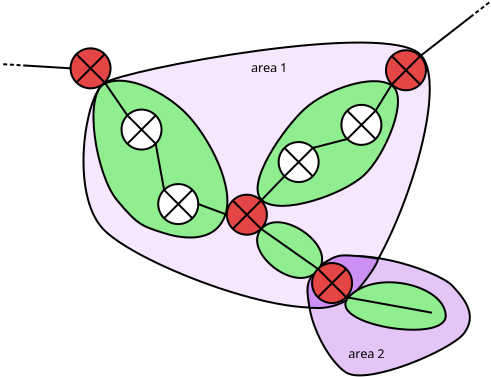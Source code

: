 <?xml version="1.0" encoding="UTF-8"?>
<dia:diagram xmlns:dia="http://www.lysator.liu.se/~alla/dia/">
  <dia:layer name="Hintergrund" visible="true" active="true">
    <dia:object type="Standard - Beziergon" version="0" id="O0">
      <dia:attribute name="obj_pos">
        <dia:point val="4.753,4.428"/>
      </dia:attribute>
      <dia:attribute name="obj_bb">
        <dia:rectangle val="3.661,2.355;21.075,15.711"/>
      </dia:attribute>
      <dia:attribute name="bez_points">
        <dia:point val="4.753,4.428"/>
        <dia:point val="5.719,3.774"/>
        <dia:point val="18.948,1.245"/>
        <dia:point val="20.582,3.035"/>
        <dia:point val="22.216,4.825"/>
        <dia:point val="18.953,13.895"/>
        <dia:point val="16.841,15.312"/>
        <dia:point val="14.728,16.728"/>
        <dia:point val="6.302,13.493"/>
        <dia:point val="4.668,11.703"/>
        <dia:point val="3.034,9.913"/>
        <dia:point val="3.787,5.081"/>
      </dia:attribute>
      <dia:attribute name="corner_types">
        <dia:enum val="155784968"/>
        <dia:enum val="0"/>
        <dia:enum val="0"/>
        <dia:enum val="0"/>
        <dia:enum val="0"/>
      </dia:attribute>
      <dia:attribute name="line_width">
        <dia:real val="0.1"/>
      </dia:attribute>
      <dia:attribute name="inner_color">
        <dia:color val="#f6e7ff"/>
      </dia:attribute>
      <dia:attribute name="show_background">
        <dia:boolean val="true"/>
      </dia:attribute>
    </dia:object>
    <dia:object type="Standard - Beziergon" version="0" id="O1">
      <dia:attribute name="obj_pos">
        <dia:point val="22.741,16.937"/>
      </dia:attribute>
      <dia:attribute name="obj_bb">
        <dia:rectangle val="14.908,13.033;23.08,19.099"/>
      </dia:attribute>
      <dia:attribute name="bez_points">
        <dia:point val="22.741,16.937"/>
        <dia:point val="22.117,17.778"/>
        <dia:point val="17.936,19.558"/>
        <dia:point val="16.856,18.91"/>
        <dia:point val="15.775,18.261"/>
        <dia:point val="14.128,15.041"/>
        <dia:point val="15.449,13.649"/>
        <dia:point val="16.769,12.256"/>
        <dia:point val="21.402,13.778"/>
        <dia:point val="22.146,14.558"/>
        <dia:point val="22.89,15.339"/>
        <dia:point val="23.365,16.097"/>
      </dia:attribute>
      <dia:attribute name="corner_types">
        <dia:enum val="0"/>
        <dia:enum val="0"/>
        <dia:enum val="0"/>
        <dia:enum val="0"/>
        <dia:enum val="0"/>
      </dia:attribute>
      <dia:attribute name="line_width">
        <dia:real val="0.1"/>
      </dia:attribute>
      <dia:attribute name="inner_color">
        <dia:color val="#e4c5f7"/>
      </dia:attribute>
      <dia:attribute name="show_background">
        <dia:boolean val="true"/>
      </dia:attribute>
    </dia:object>
    <dia:object type="Standard - Beziergon" version="0" id="O2">
      <dia:attribute name="obj_pos">
        <dia:point val="15.507,13.644"/>
      </dia:attribute>
      <dia:attribute name="obj_bb">
        <dia:rectangle val="14.858,12.996;18.482,15.73"/>
      </dia:attribute>
      <dia:attribute name="bez_points">
        <dia:point val="15.507,13.644"/>
        <dia:point val="16.227,12.996"/>
        <dia:point val="16.605,13.035"/>
        <dia:point val="17.036,13.055"/>
        <dia:point val="17.467,13.075"/>
        <dia:point val="18.229,13.159"/>
        <dia:point val="18.413,13.215"/>
        <dia:point val="18.597,13.271"/>
        <dia:point val="17.399,14.99"/>
        <dia:point val="16.81,15.326"/>
        <dia:point val="16.221,15.663"/>
        <dia:point val="15.539,15.703"/>
        <dia:point val="15.259,15.672"/>
        <dia:point val="14.979,15.64"/>
        <dia:point val="15.03,15.822"/>
        <dia:point val="14.958,15.294"/>
        <dia:point val="14.886,14.766"/>
        <dia:point val="14.787,14.292"/>
      </dia:attribute>
      <dia:attribute name="corner_types">
        <dia:enum val="0"/>
        <dia:enum val="0"/>
        <dia:enum val="0"/>
        <dia:enum val="0"/>
        <dia:enum val="0"/>
        <dia:enum val="0"/>
        <dia:enum val="0"/>
      </dia:attribute>
      <dia:attribute name="line_width">
        <dia:real val="0.1"/>
      </dia:attribute>
      <dia:attribute name="inner_color">
        <dia:color val="#cc90f4"/>
      </dia:attribute>
      <dia:attribute name="show_background">
        <dia:boolean val="true"/>
      </dia:attribute>
    </dia:object>
    <dia:object type="Standard - Beziergon" version="0" id="O3">
      <dia:attribute name="obj_pos">
        <dia:point val="12.608,11.715"/>
      </dia:attribute>
      <dia:attribute name="obj_bb">
        <dia:rectangle val="12.342,11.34;15.694,14.226"/>
      </dia:attribute>
      <dia:attribute name="bez_points">
        <dia:point val="12.608,11.715"/>
        <dia:point val="13.601,10.589"/>
        <dia:point val="16.498,12.654"/>
        <dia:point val="15.398,13.835"/>
        <dia:point val="14.298,15.015"/>
        <dia:point val="11.616,12.842"/>
      </dia:attribute>
      <dia:attribute name="corner_types">
        <dia:enum val="155796752"/>
        <dia:enum val="0"/>
        <dia:enum val="0"/>
      </dia:attribute>
      <dia:attribute name="line_width">
        <dia:real val="0.1"/>
      </dia:attribute>
      <dia:attribute name="inner_color">
        <dia:color val="#90ee90"/>
      </dia:attribute>
      <dia:attribute name="show_background">
        <dia:boolean val="true"/>
      </dia:attribute>
    </dia:object>
    <dia:object type="Standard - Beziergon" version="0" id="O4">
      <dia:attribute name="obj_pos">
        <dia:point val="17.001,15.099"/>
      </dia:attribute>
      <dia:attribute name="obj_bb">
        <dia:rectangle val="16.756,14.342;21.872,16.816"/>
      </dia:attribute>
      <dia:attribute name="bez_points">
        <dia:point val="17.001,15.099"/>
        <dia:point val="18.368,13.711"/>
        <dia:point val="21.75,14.55"/>
        <dia:point val="21.822,16.038"/>
        <dia:point val="21.894,17.527"/>
        <dia:point val="15.634,16.487"/>
      </dia:attribute>
      <dia:attribute name="corner_types">
        <dia:enum val="155796752"/>
        <dia:enum val="0"/>
        <dia:enum val="0"/>
      </dia:attribute>
      <dia:attribute name="line_width">
        <dia:real val="0.1"/>
      </dia:attribute>
      <dia:attribute name="inner_color">
        <dia:color val="#90ee90"/>
      </dia:attribute>
      <dia:attribute name="show_background">
        <dia:boolean val="true"/>
      </dia:attribute>
    </dia:object>
    <dia:object type="Standard - Beziergon" version="0" id="O5">
      <dia:attribute name="obj_pos">
        <dia:point val="19.109,4.54"/>
      </dia:attribute>
      <dia:attribute name="obj_bb">
        <dia:rectangle val="12.365,4.286;19.485,10.621"/>
      </dia:attribute>
      <dia:attribute name="bez_points">
        <dia:point val="19.109,4.54"/>
        <dia:point val="20.047,5.136"/>
        <dia:point val="18.772,8.106"/>
        <dia:point val="17.716,9.058"/>
        <dia:point val="16.66,10.01"/>
        <dia:point val="13.595,11.076"/>
        <dia:point val="12.658,10.309"/>
        <dia:point val="11.72,9.541"/>
        <dia:point val="13.733,6.657"/>
        <dia:point val="14.789,5.705"/>
        <dia:point val="15.845,4.753"/>
        <dia:point val="18.171,3.943"/>
      </dia:attribute>
      <dia:attribute name="corner_types">
        <dia:enum val="156040136"/>
        <dia:enum val="0"/>
        <dia:enum val="0"/>
        <dia:enum val="0"/>
        <dia:enum val="0"/>
      </dia:attribute>
      <dia:attribute name="line_width">
        <dia:real val="0.1"/>
      </dia:attribute>
      <dia:attribute name="inner_color">
        <dia:color val="#90ee90"/>
      </dia:attribute>
      <dia:attribute name="show_background">
        <dia:boolean val="true"/>
      </dia:attribute>
    </dia:object>
    <dia:object type="Standard - Beziergon" version="0" id="O6">
      <dia:attribute name="obj_pos">
        <dia:point val="4.785,4.454"/>
      </dia:attribute>
      <dia:attribute name="obj_bb">
        <dia:rectangle val="4.16,4.261;10.956,12.205"/>
      </dia:attribute>
      <dia:attribute name="bez_points">
        <dia:point val="4.785,4.454"/>
        <dia:point val="5.894,3.943"/>
        <dia:point val="7.826,4.881"/>
        <dia:point val="8.906,6.017"/>
        <dia:point val="9.986,7.154"/>
        <dia:point val="11.322,9.655"/>
        <dia:point val="10.782,11.076"/>
        <dia:point val="10.242,12.497"/>
        <dia:point val="8.565,12.213"/>
        <dia:point val="7.627,11.9"/>
        <dia:point val="6.689,11.588"/>
        <dia:point val="6.434,11.559"/>
        <dia:point val="5.382,10.28"/>
        <dia:point val="4.331,9.002"/>
        <dia:point val="3.677,4.966"/>
      </dia:attribute>
      <dia:attribute name="corner_types">
        <dia:enum val="155796752"/>
        <dia:enum val="0"/>
        <dia:enum val="0"/>
        <dia:enum val="0"/>
        <dia:enum val="0"/>
        <dia:enum val="0"/>
      </dia:attribute>
      <dia:attribute name="line_width">
        <dia:real val="0.1"/>
      </dia:attribute>
      <dia:attribute name="inner_color">
        <dia:color val="#90ee90"/>
      </dia:attribute>
      <dia:attribute name="show_background">
        <dia:boolean val="true"/>
      </dia:attribute>
    </dia:object>
    <dia:object type="Standard - Text" version="1" id="O7">
      <dia:attribute name="obj_pos">
        <dia:point val="3.097,2.908"/>
      </dia:attribute>
      <dia:attribute name="obj_bb">
        <dia:rectangle val="3.097,2.534;3.097,3.281"/>
      </dia:attribute>
      <dia:attribute name="text">
        <dia:composite type="text">
          <dia:attribute name="string">
            <dia:string>##</dia:string>
          </dia:attribute>
          <dia:attribute name="font">
            <dia:font family="sans" style="0" name="Helvetica"/>
          </dia:attribute>
          <dia:attribute name="height">
            <dia:real val="0.8"/>
          </dia:attribute>
          <dia:attribute name="pos">
            <dia:point val="3.097,3.129"/>
          </dia:attribute>
          <dia:attribute name="color">
            <dia:color val="#000000"/>
          </dia:attribute>
          <dia:attribute name="alignment">
            <dia:enum val="1"/>
          </dia:attribute>
        </dia:composite>
      </dia:attribute>
      <dia:attribute name="valign">
        <dia:enum val="2"/>
      </dia:attribute>
    </dia:object>
    <dia:object type="Flowchart - Summing Junction" version="1" id="O8">
      <dia:attribute name="obj_pos">
        <dia:point val="3.064,2.694"/>
      </dia:attribute>
      <dia:attribute name="obj_bb">
        <dia:rectangle val="3.014,2.644;5.114,4.744"/>
      </dia:attribute>
      <dia:attribute name="meta">
        <dia:composite type="dict"/>
      </dia:attribute>
      <dia:attribute name="elem_corner">
        <dia:point val="3.064,2.694"/>
      </dia:attribute>
      <dia:attribute name="elem_width">
        <dia:real val="2"/>
      </dia:attribute>
      <dia:attribute name="elem_height">
        <dia:real val="2"/>
      </dia:attribute>
      <dia:attribute name="line_width">
        <dia:real val="0.1"/>
      </dia:attribute>
      <dia:attribute name="line_colour">
        <dia:color val="#000000"/>
      </dia:attribute>
      <dia:attribute name="fill_colour">
        <dia:color val="#e44545"/>
      </dia:attribute>
      <dia:attribute name="show_background">
        <dia:boolean val="true"/>
      </dia:attribute>
      <dia:attribute name="line_style">
        <dia:enum val="0"/>
        <dia:real val="1"/>
      </dia:attribute>
      <dia:attribute name="flip_horizontal">
        <dia:boolean val="false"/>
      </dia:attribute>
      <dia:attribute name="flip_vertical">
        <dia:boolean val="false"/>
      </dia:attribute>
      <dia:attribute name="subscale">
        <dia:real val="1"/>
      </dia:attribute>
    </dia:object>
    <dia:object type="Standard - Line" version="0" id="O9">
      <dia:attribute name="obj_pos">
        <dia:point val="4.064,3.894"/>
      </dia:attribute>
      <dia:attribute name="obj_bb">
        <dia:rectangle val="4.064,3.894;4.064,3.894"/>
      </dia:attribute>
      <dia:attribute name="conn_endpoints">
        <dia:point val="4.064,3.894"/>
        <dia:point val="4.064,3.894"/>
      </dia:attribute>
      <dia:attribute name="numcp">
        <dia:int val="1"/>
      </dia:attribute>
      <dia:connections>
        <dia:connection handle="0" to="O8" connection="8"/>
        <dia:connection handle="1" to="O8" connection="8"/>
      </dia:connections>
    </dia:object>
    <dia:object type="Flowchart - Summing Junction" version="1" id="O10">
      <dia:attribute name="obj_pos">
        <dia:point val="18.835,2.791"/>
      </dia:attribute>
      <dia:attribute name="obj_bb">
        <dia:rectangle val="18.785,2.741;20.885,4.841"/>
      </dia:attribute>
      <dia:attribute name="meta">
        <dia:composite type="dict"/>
      </dia:attribute>
      <dia:attribute name="elem_corner">
        <dia:point val="18.835,2.791"/>
      </dia:attribute>
      <dia:attribute name="elem_width">
        <dia:real val="2"/>
      </dia:attribute>
      <dia:attribute name="elem_height">
        <dia:real val="2"/>
      </dia:attribute>
      <dia:attribute name="line_width">
        <dia:real val="0.1"/>
      </dia:attribute>
      <dia:attribute name="line_colour">
        <dia:color val="#000000"/>
      </dia:attribute>
      <dia:attribute name="fill_colour">
        <dia:color val="#e44545"/>
      </dia:attribute>
      <dia:attribute name="show_background">
        <dia:boolean val="true"/>
      </dia:attribute>
      <dia:attribute name="line_style">
        <dia:enum val="0"/>
        <dia:real val="1"/>
      </dia:attribute>
      <dia:attribute name="flip_horizontal">
        <dia:boolean val="false"/>
      </dia:attribute>
      <dia:attribute name="flip_vertical">
        <dia:boolean val="false"/>
      </dia:attribute>
      <dia:attribute name="subscale">
        <dia:real val="1"/>
      </dia:attribute>
    </dia:object>
    <dia:object type="Flowchart - Summing Junction" version="1" id="O11">
      <dia:attribute name="obj_pos">
        <dia:point val="10.88,10.013"/>
      </dia:attribute>
      <dia:attribute name="obj_bb">
        <dia:rectangle val="10.83,9.963;12.93,12.063"/>
      </dia:attribute>
      <dia:attribute name="meta">
        <dia:composite type="dict"/>
      </dia:attribute>
      <dia:attribute name="elem_corner">
        <dia:point val="10.88,10.013"/>
      </dia:attribute>
      <dia:attribute name="elem_width">
        <dia:real val="2"/>
      </dia:attribute>
      <dia:attribute name="elem_height">
        <dia:real val="2"/>
      </dia:attribute>
      <dia:attribute name="line_width">
        <dia:real val="0.1"/>
      </dia:attribute>
      <dia:attribute name="line_colour">
        <dia:color val="#000000"/>
      </dia:attribute>
      <dia:attribute name="fill_colour">
        <dia:color val="#e44545"/>
      </dia:attribute>
      <dia:attribute name="show_background">
        <dia:boolean val="true"/>
      </dia:attribute>
      <dia:attribute name="line_style">
        <dia:enum val="0"/>
        <dia:real val="1"/>
      </dia:attribute>
      <dia:attribute name="flip_horizontal">
        <dia:boolean val="false"/>
      </dia:attribute>
      <dia:attribute name="flip_vertical">
        <dia:boolean val="false"/>
      </dia:attribute>
      <dia:attribute name="subscale">
        <dia:real val="1"/>
      </dia:attribute>
    </dia:object>
    <dia:object type="Flowchart - Summing Junction" version="1" id="O12">
      <dia:attribute name="obj_pos">
        <dia:point val="5.613,5.757"/>
      </dia:attribute>
      <dia:attribute name="obj_bb">
        <dia:rectangle val="5.563,5.707;7.663,7.807"/>
      </dia:attribute>
      <dia:attribute name="meta">
        <dia:composite type="dict"/>
      </dia:attribute>
      <dia:attribute name="elem_corner">
        <dia:point val="5.613,5.757"/>
      </dia:attribute>
      <dia:attribute name="elem_width">
        <dia:real val="2"/>
      </dia:attribute>
      <dia:attribute name="elem_height">
        <dia:real val="2"/>
      </dia:attribute>
      <dia:attribute name="line_width">
        <dia:real val="0.1"/>
      </dia:attribute>
      <dia:attribute name="line_colour">
        <dia:color val="#000000"/>
      </dia:attribute>
      <dia:attribute name="fill_colour">
        <dia:color val="#ffffff"/>
      </dia:attribute>
      <dia:attribute name="show_background">
        <dia:boolean val="true"/>
      </dia:attribute>
      <dia:attribute name="line_style">
        <dia:enum val="0"/>
        <dia:real val="1"/>
      </dia:attribute>
      <dia:attribute name="flip_horizontal">
        <dia:boolean val="false"/>
      </dia:attribute>
      <dia:attribute name="flip_vertical">
        <dia:boolean val="false"/>
      </dia:attribute>
      <dia:attribute name="subscale">
        <dia:real val="1"/>
      </dia:attribute>
    </dia:object>
    <dia:object type="Flowchart - Summing Junction" version="1" id="O13">
      <dia:attribute name="obj_pos">
        <dia:point val="16.607,5.521"/>
      </dia:attribute>
      <dia:attribute name="obj_bb">
        <dia:rectangle val="16.556,5.471;18.657,7.571"/>
      </dia:attribute>
      <dia:attribute name="meta">
        <dia:composite type="dict"/>
      </dia:attribute>
      <dia:attribute name="elem_corner">
        <dia:point val="16.607,5.521"/>
      </dia:attribute>
      <dia:attribute name="elem_width">
        <dia:real val="2"/>
      </dia:attribute>
      <dia:attribute name="elem_height">
        <dia:real val="2"/>
      </dia:attribute>
      <dia:attribute name="line_width">
        <dia:real val="0.1"/>
      </dia:attribute>
      <dia:attribute name="line_colour">
        <dia:color val="#000000"/>
      </dia:attribute>
      <dia:attribute name="fill_colour">
        <dia:color val="#ffffff"/>
      </dia:attribute>
      <dia:attribute name="show_background">
        <dia:boolean val="true"/>
      </dia:attribute>
      <dia:attribute name="line_style">
        <dia:enum val="0"/>
        <dia:real val="1"/>
      </dia:attribute>
      <dia:attribute name="flip_horizontal">
        <dia:boolean val="false"/>
      </dia:attribute>
      <dia:attribute name="flip_vertical">
        <dia:boolean val="false"/>
      </dia:attribute>
      <dia:attribute name="subscale">
        <dia:real val="1"/>
      </dia:attribute>
    </dia:object>
    <dia:object type="Flowchart - Summing Junction" version="1" id="O14">
      <dia:attribute name="obj_pos">
        <dia:point val="13.469,7.381"/>
      </dia:attribute>
      <dia:attribute name="obj_bb">
        <dia:rectangle val="13.419,7.331;15.519,9.431"/>
      </dia:attribute>
      <dia:attribute name="meta">
        <dia:composite type="dict"/>
      </dia:attribute>
      <dia:attribute name="elem_corner">
        <dia:point val="13.469,7.381"/>
      </dia:attribute>
      <dia:attribute name="elem_width">
        <dia:real val="2"/>
      </dia:attribute>
      <dia:attribute name="elem_height">
        <dia:real val="2.0"/>
      </dia:attribute>
      <dia:attribute name="line_width">
        <dia:real val="0.1"/>
      </dia:attribute>
      <dia:attribute name="line_colour">
        <dia:color val="#000000"/>
      </dia:attribute>
      <dia:attribute name="fill_colour">
        <dia:color val="#ffffff"/>
      </dia:attribute>
      <dia:attribute name="show_background">
        <dia:boolean val="true"/>
      </dia:attribute>
      <dia:attribute name="line_style">
        <dia:enum val="0"/>
        <dia:real val="1"/>
      </dia:attribute>
      <dia:attribute name="flip_horizontal">
        <dia:boolean val="false"/>
      </dia:attribute>
      <dia:attribute name="flip_vertical">
        <dia:boolean val="false"/>
      </dia:attribute>
      <dia:attribute name="subscale">
        <dia:real val="1"/>
      </dia:attribute>
    </dia:object>
    <dia:object type="Flowchart - Summing Junction" version="1" id="O15">
      <dia:attribute name="obj_pos">
        <dia:point val="7.448,9.482"/>
      </dia:attribute>
      <dia:attribute name="obj_bb">
        <dia:rectangle val="7.398,9.432;9.498,11.532"/>
      </dia:attribute>
      <dia:attribute name="meta">
        <dia:composite type="dict"/>
      </dia:attribute>
      <dia:attribute name="elem_corner">
        <dia:point val="7.448,9.482"/>
      </dia:attribute>
      <dia:attribute name="elem_width">
        <dia:real val="2"/>
      </dia:attribute>
      <dia:attribute name="elem_height">
        <dia:real val="2"/>
      </dia:attribute>
      <dia:attribute name="line_width">
        <dia:real val="0.1"/>
      </dia:attribute>
      <dia:attribute name="line_colour">
        <dia:color val="#000000"/>
      </dia:attribute>
      <dia:attribute name="fill_colour">
        <dia:color val="#ffffff"/>
      </dia:attribute>
      <dia:attribute name="show_background">
        <dia:boolean val="true"/>
      </dia:attribute>
      <dia:attribute name="line_style">
        <dia:enum val="0"/>
        <dia:real val="1"/>
      </dia:attribute>
      <dia:attribute name="flip_horizontal">
        <dia:boolean val="false"/>
      </dia:attribute>
      <dia:attribute name="flip_vertical">
        <dia:boolean val="false"/>
      </dia:attribute>
      <dia:attribute name="subscale">
        <dia:real val="1"/>
      </dia:attribute>
    </dia:object>
    <dia:object type="Standard - Line" version="0" id="O16">
      <dia:attribute name="obj_pos">
        <dia:point val="4.771,4.401"/>
      </dia:attribute>
      <dia:attribute name="obj_bb">
        <dia:rectangle val="4.702,4.332;5.976,6.119"/>
      </dia:attribute>
      <dia:attribute name="conn_endpoints">
        <dia:point val="4.771,4.401"/>
        <dia:point val="5.906,6.05"/>
      </dia:attribute>
      <dia:attribute name="numcp">
        <dia:int val="1"/>
      </dia:attribute>
      <dia:connections>
        <dia:connection handle="0" to="O8" connection="5"/>
        <dia:connection handle="1" to="O12" connection="1"/>
      </dia:connections>
    </dia:object>
    <dia:object type="Standard - Line" version="0" id="O17">
      <dia:attribute name="obj_pos">
        <dia:point val="7.32,7.464"/>
      </dia:attribute>
      <dia:attribute name="obj_bb">
        <dia:rectangle val="7.262,7.406;7.799,9.833"/>
      </dia:attribute>
      <dia:attribute name="conn_endpoints">
        <dia:point val="7.32,7.464"/>
        <dia:point val="7.741,9.775"/>
      </dia:attribute>
      <dia:attribute name="numcp">
        <dia:int val="1"/>
      </dia:attribute>
      <dia:connections>
        <dia:connection handle="0" to="O12" connection="5"/>
        <dia:connection handle="1" to="O15" connection="1"/>
      </dia:connections>
    </dia:object>
    <dia:object type="Standard - Line" version="0" id="O18">
      <dia:attribute name="obj_pos">
        <dia:point val="9.448,10.482"/>
      </dia:attribute>
      <dia:attribute name="obj_bb">
        <dia:rectangle val="9.384,10.418;10.944,11.078"/>
      </dia:attribute>
      <dia:attribute name="conn_endpoints">
        <dia:point val="9.448,10.482"/>
        <dia:point val="10.88,11.013"/>
      </dia:attribute>
      <dia:attribute name="numcp">
        <dia:int val="1"/>
      </dia:attribute>
      <dia:connections>
        <dia:connection handle="0" to="O15" connection="4"/>
        <dia:connection handle="1" to="O11" connection="0"/>
      </dia:connections>
    </dia:object>
    <dia:object type="Standard - Line" version="0" id="O19">
      <dia:attribute name="obj_pos">
        <dia:point val="16.899,7.228"/>
      </dia:attribute>
      <dia:attribute name="obj_bb">
        <dia:rectangle val="15.115,7.167;16.96,7.735"/>
      </dia:attribute>
      <dia:attribute name="conn_endpoints">
        <dia:point val="16.899,7.228"/>
        <dia:point val="15.176,7.674"/>
      </dia:attribute>
      <dia:attribute name="numcp">
        <dia:int val="1"/>
      </dia:attribute>
      <dia:connections>
        <dia:connection handle="0" to="O13" connection="7"/>
        <dia:connection handle="1" to="O14" connection="3"/>
      </dia:connections>
    </dia:object>
    <dia:object type="Standard - Line" version="0" id="O20">
      <dia:attribute name="obj_pos">
        <dia:point val="19.128,4.498"/>
      </dia:attribute>
      <dia:attribute name="obj_bb">
        <dia:rectangle val="18.245,4.429;19.196,5.883"/>
      </dia:attribute>
      <dia:attribute name="conn_endpoints">
        <dia:point val="19.128,4.498"/>
        <dia:point val="18.314,5.814"/>
      </dia:attribute>
      <dia:attribute name="numcp">
        <dia:int val="1"/>
      </dia:attribute>
      <dia:connections>
        <dia:connection handle="0" to="O10" connection="7"/>
        <dia:connection handle="1" to="O13" connection="3"/>
      </dia:connections>
    </dia:object>
    <dia:object type="Standard - Line" version="0" id="O21">
      <dia:attribute name="obj_pos">
        <dia:point val="13.762,9.088"/>
      </dia:attribute>
      <dia:attribute name="obj_bb">
        <dia:rectangle val="12.517,9.018;13.832,10.377"/>
      </dia:attribute>
      <dia:attribute name="conn_endpoints">
        <dia:point val="13.762,9.088"/>
        <dia:point val="12.587,10.306"/>
      </dia:attribute>
      <dia:attribute name="numcp">
        <dia:int val="1"/>
      </dia:attribute>
      <dia:connections>
        <dia:connection handle="0" to="O14" connection="7"/>
        <dia:connection handle="1" to="O11" connection="3"/>
      </dia:connections>
    </dia:object>
    <dia:object type="Standard - Line" version="0" id="O22">
      <dia:attribute name="obj_pos">
        <dia:point val="12.587,11.72"/>
      </dia:attribute>
      <dia:attribute name="obj_bb">
        <dia:rectangle val="12.518,11.651;15.502,13.794"/>
      </dia:attribute>
      <dia:attribute name="conn_endpoints">
        <dia:point val="12.587,11.72"/>
        <dia:point val="15.433,13.724"/>
      </dia:attribute>
      <dia:attribute name="numcp">
        <dia:int val="1"/>
      </dia:attribute>
      <dia:connections>
        <dia:connection handle="0" to="O11" connection="5"/>
        <dia:connection handle="1" to="O26" connection="1"/>
      </dia:connections>
    </dia:object>
    <dia:object type="Standard - Line" version="0" id="O23">
      <dia:attribute name="obj_pos">
        <dia:point val="-0.302,3.488"/>
      </dia:attribute>
      <dia:attribute name="obj_bb">
        <dia:rectangle val="-0.413,3.191;3.117,3.852"/>
      </dia:attribute>
      <dia:attribute name="conn_endpoints">
        <dia:point val="-0.302,3.488"/>
        <dia:point val="3.064,3.694"/>
      </dia:attribute>
      <dia:attribute name="numcp">
        <dia:int val="1"/>
      </dia:attribute>
      <dia:attribute name="start_arrow">
        <dia:enum val="33"/>
      </dia:attribute>
      <dia:attribute name="start_arrow_length">
        <dia:real val="0.5"/>
      </dia:attribute>
      <dia:attribute name="start_arrow_width">
        <dia:real val="0.5"/>
      </dia:attribute>
      <dia:connections>
        <dia:connection handle="1" to="O8" connection="0"/>
      </dia:connections>
    </dia:object>
    <dia:object type="Standard - Line" version="0" id="O24">
      <dia:attribute name="obj_pos">
        <dia:point val="20.542,3.084"/>
      </dia:attribute>
      <dia:attribute name="obj_bb">
        <dia:rectangle val="20.472,0.327;24.085,3.154"/>
      </dia:attribute>
      <dia:attribute name="conn_endpoints">
        <dia:point val="20.542,3.084"/>
        <dia:point val="23.997,0.398"/>
      </dia:attribute>
      <dia:attribute name="numcp">
        <dia:int val="1"/>
      </dia:attribute>
      <dia:attribute name="end_arrow">
        <dia:enum val="33"/>
      </dia:attribute>
      <dia:attribute name="end_arrow_length">
        <dia:real val="0.5"/>
      </dia:attribute>
      <dia:attribute name="end_arrow_width">
        <dia:real val="0.5"/>
      </dia:attribute>
      <dia:connections>
        <dia:connection handle="0" to="O10" connection="3"/>
      </dia:connections>
    </dia:object>
    <dia:object type="Standard - Text" version="1" id="O25">
      <dia:attribute name="obj_pos">
        <dia:point val="12.085,3.892"/>
      </dia:attribute>
      <dia:attribute name="obj_bb">
        <dia:rectangle val="12.085,3.297;14.123,4.045"/>
      </dia:attribute>
      <dia:attribute name="text">
        <dia:composite type="text">
          <dia:attribute name="string">
            <dia:string>#area 1#</dia:string>
          </dia:attribute>
          <dia:attribute name="font">
            <dia:font family="sans" style="0" name="Helvetica"/>
          </dia:attribute>
          <dia:attribute name="height">
            <dia:real val="0.8"/>
          </dia:attribute>
          <dia:attribute name="pos">
            <dia:point val="12.085,3.892"/>
          </dia:attribute>
          <dia:attribute name="color">
            <dia:color val="#000000"/>
          </dia:attribute>
          <dia:attribute name="alignment">
            <dia:enum val="0"/>
          </dia:attribute>
        </dia:composite>
      </dia:attribute>
      <dia:attribute name="valign">
        <dia:enum val="3"/>
      </dia:attribute>
    </dia:object>
    <dia:object type="Flowchart - Summing Junction" version="1" id="O26">
      <dia:attribute name="obj_pos">
        <dia:point val="15.14,13.431"/>
      </dia:attribute>
      <dia:attribute name="obj_bb">
        <dia:rectangle val="15.09,13.382;17.19,15.482"/>
      </dia:attribute>
      <dia:attribute name="meta">
        <dia:composite type="dict"/>
      </dia:attribute>
      <dia:attribute name="elem_corner">
        <dia:point val="15.14,13.431"/>
      </dia:attribute>
      <dia:attribute name="elem_width">
        <dia:real val="2"/>
      </dia:attribute>
      <dia:attribute name="elem_height">
        <dia:real val="2"/>
      </dia:attribute>
      <dia:attribute name="line_width">
        <dia:real val="0.1"/>
      </dia:attribute>
      <dia:attribute name="line_colour">
        <dia:color val="#000000"/>
      </dia:attribute>
      <dia:attribute name="fill_colour">
        <dia:color val="#e44545"/>
      </dia:attribute>
      <dia:attribute name="show_background">
        <dia:boolean val="true"/>
      </dia:attribute>
      <dia:attribute name="line_style">
        <dia:enum val="0"/>
        <dia:real val="1"/>
      </dia:attribute>
      <dia:attribute name="flip_horizontal">
        <dia:boolean val="false"/>
      </dia:attribute>
      <dia:attribute name="flip_vertical">
        <dia:boolean val="false"/>
      </dia:attribute>
      <dia:attribute name="subscale">
        <dia:real val="1"/>
      </dia:attribute>
    </dia:object>
    <dia:object type="Standard - Line" version="0" id="O27">
      <dia:attribute name="obj_pos">
        <dia:point val="12.625,9.173"/>
      </dia:attribute>
      <dia:attribute name="obj_bb">
        <dia:rectangle val="12.625,9.173;12.625,9.173"/>
      </dia:attribute>
      <dia:attribute name="conn_endpoints">
        <dia:point val="12.625,9.173"/>
        <dia:point val="12.625,9.173"/>
      </dia:attribute>
      <dia:attribute name="numcp">
        <dia:int val="1"/>
      </dia:attribute>
      <dia:connections>
        <dia:connection handle="0" to="O0" connection="8"/>
        <dia:connection handle="1" to="O0" connection="8"/>
      </dia:connections>
    </dia:object>
    <dia:object type="Standard - Line" version="0" id="O28">
      <dia:attribute name="obj_pos">
        <dia:point val="16.847,15.139"/>
      </dia:attribute>
      <dia:attribute name="obj_bb">
        <dia:rectangle val="16.789,15.081;21.191,15.971"/>
      </dia:attribute>
      <dia:attribute name="conn_endpoints">
        <dia:point val="16.847,15.139"/>
        <dia:point val="21.133,15.913"/>
      </dia:attribute>
      <dia:attribute name="numcp">
        <dia:int val="1"/>
      </dia:attribute>
      <dia:connections>
        <dia:connection handle="0" to="O26" connection="5"/>
      </dia:connections>
    </dia:object>
    <dia:object type="Standard - Text" version="1" id="O29">
      <dia:attribute name="obj_pos">
        <dia:point val="16.952,18.194"/>
      </dia:attribute>
      <dia:attribute name="obj_bb">
        <dia:rectangle val="16.952,17.599;18.99,18.346"/>
      </dia:attribute>
      <dia:attribute name="text">
        <dia:composite type="text">
          <dia:attribute name="string">
            <dia:string>#area 2#</dia:string>
          </dia:attribute>
          <dia:attribute name="font">
            <dia:font family="sans" style="0" name="Helvetica"/>
          </dia:attribute>
          <dia:attribute name="height">
            <dia:real val="0.8"/>
          </dia:attribute>
          <dia:attribute name="pos">
            <dia:point val="16.952,18.194"/>
          </dia:attribute>
          <dia:attribute name="color">
            <dia:color val="#000000"/>
          </dia:attribute>
          <dia:attribute name="alignment">
            <dia:enum val="0"/>
          </dia:attribute>
        </dia:composite>
      </dia:attribute>
      <dia:attribute name="valign">
        <dia:enum val="3"/>
      </dia:attribute>
    </dia:object>
  </dia:layer>
</dia:diagram>

